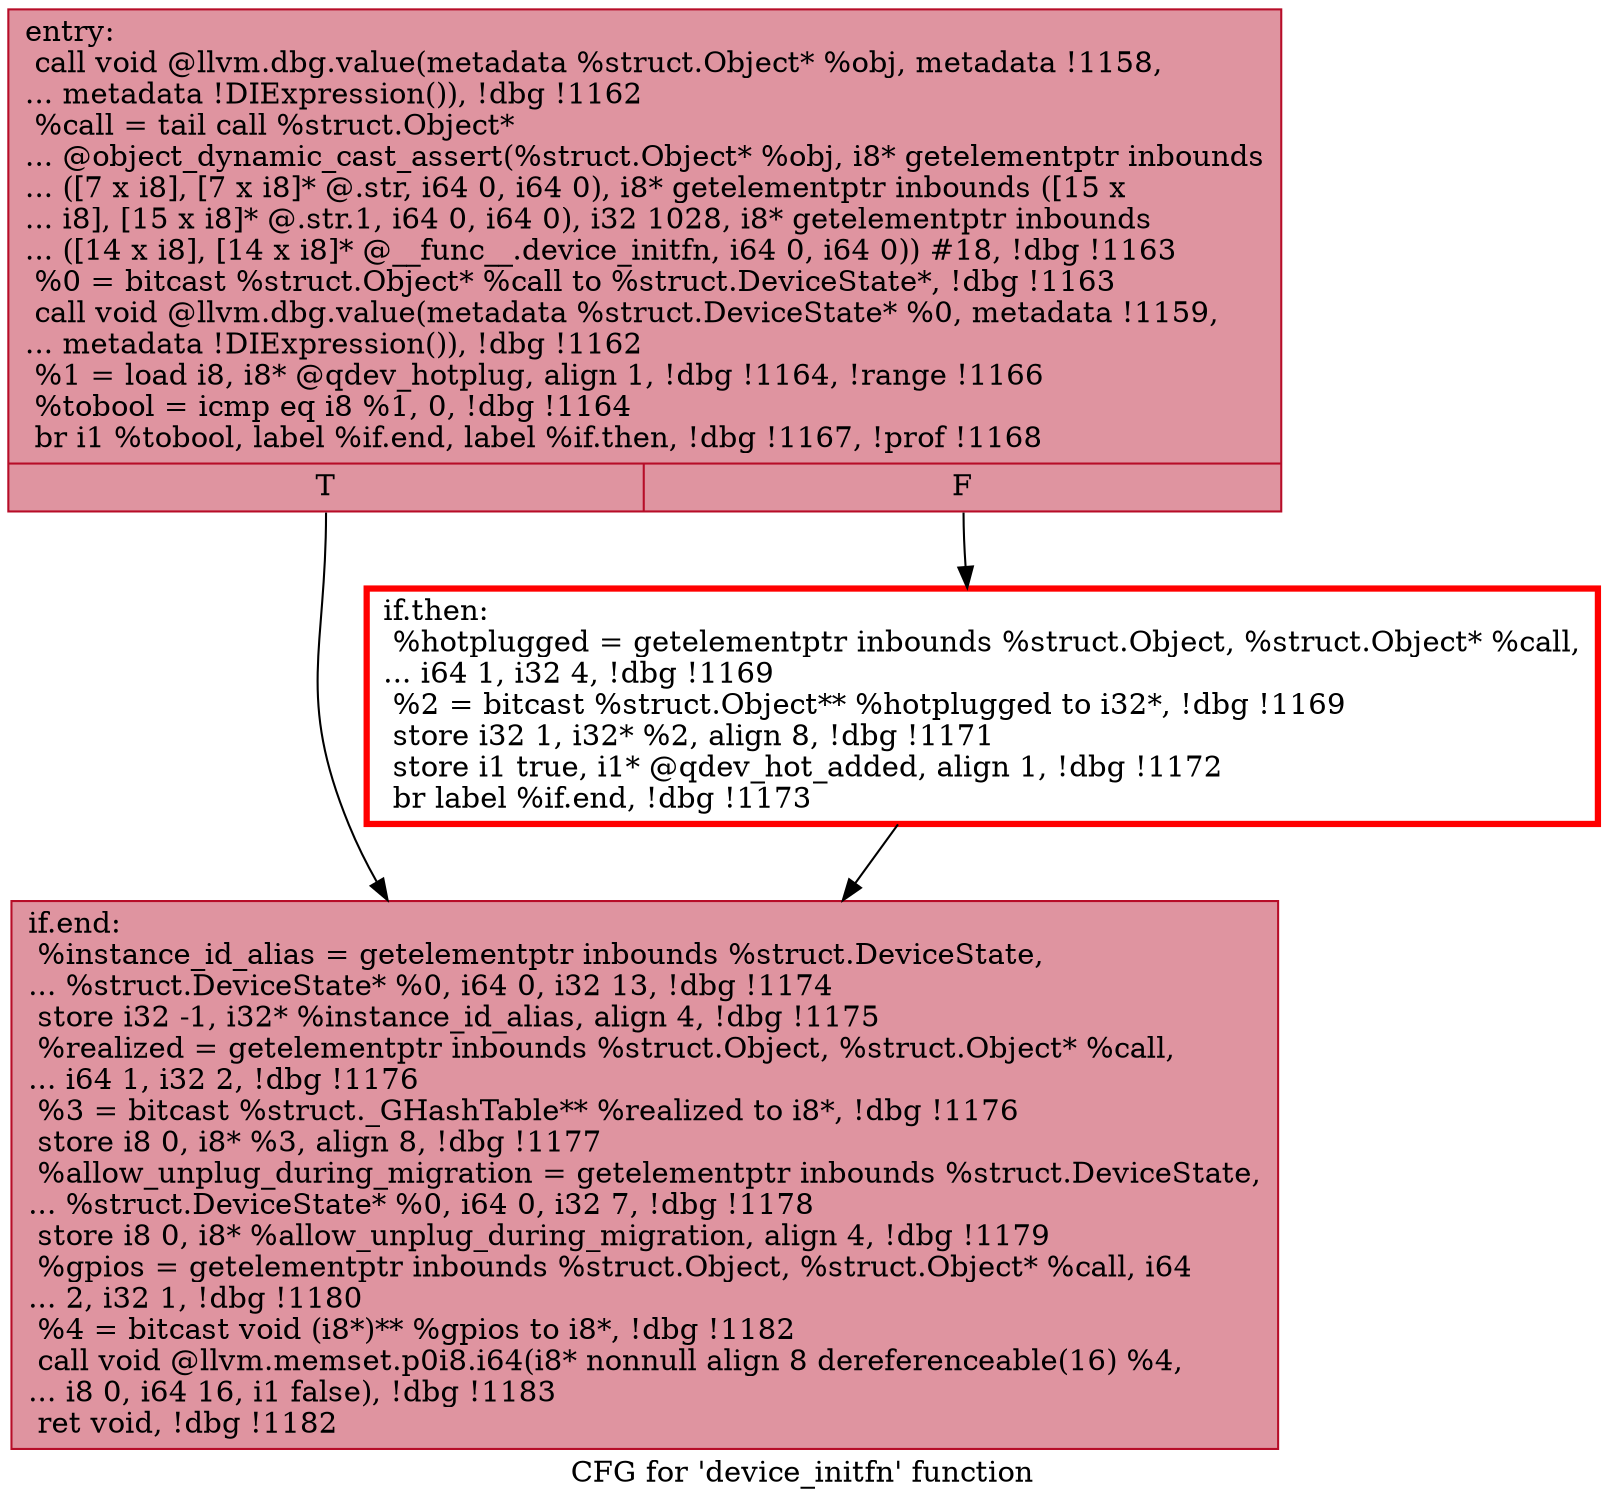 digraph "CFG for 'device_initfn' function" {
	label="CFG for 'device_initfn' function";

	Node0x55e1ca1ff440 [shape=record,color="#b70d28ff", style=filled, fillcolor="#b70d2870",label="{entry:\l  call void @llvm.dbg.value(metadata %struct.Object* %obj, metadata !1158,\l... metadata !DIExpression()), !dbg !1162\l  %call = tail call %struct.Object*\l... @object_dynamic_cast_assert(%struct.Object* %obj, i8* getelementptr inbounds\l... ([7 x i8], [7 x i8]* @.str, i64 0, i64 0), i8* getelementptr inbounds ([15 x\l... i8], [15 x i8]* @.str.1, i64 0, i64 0), i32 1028, i8* getelementptr inbounds\l... ([14 x i8], [14 x i8]* @__func__.device_initfn, i64 0, i64 0)) #18, !dbg !1163\l  %0 = bitcast %struct.Object* %call to %struct.DeviceState*, !dbg !1163\l  call void @llvm.dbg.value(metadata %struct.DeviceState* %0, metadata !1159,\l... metadata !DIExpression()), !dbg !1162\l  %1 = load i8, i8* @qdev_hotplug, align 1, !dbg !1164, !range !1166\l  %tobool = icmp eq i8 %1, 0, !dbg !1164\l  br i1 %tobool, label %if.end, label %if.then, !dbg !1167, !prof !1168\l|{<s0>T|<s1>F}}"];
	Node0x55e1ca1ff440:s0 -> Node0x55e1ca218900;
	Node0x55e1ca1ff440:s1 -> Node0x55e1ca1fd740;
	Node0x55e1ca1fd740 [shape=record,penwidth=3.0, color="red",label="{if.then:                                          \l  %hotplugged = getelementptr inbounds %struct.Object, %struct.Object* %call,\l... i64 1, i32 4, !dbg !1169\l  %2 = bitcast %struct.Object** %hotplugged to i32*, !dbg !1169\l  store i32 1, i32* %2, align 8, !dbg !1171\l  store i1 true, i1* @qdev_hot_added, align 1, !dbg !1172\l  br label %if.end, !dbg !1173\l}"];
	Node0x55e1ca1fd740 -> Node0x55e1ca218900;
	Node0x55e1ca218900 [shape=record,color="#b70d28ff", style=filled, fillcolor="#b70d2870",label="{if.end:                                           \l  %instance_id_alias = getelementptr inbounds %struct.DeviceState,\l... %struct.DeviceState* %0, i64 0, i32 13, !dbg !1174\l  store i32 -1, i32* %instance_id_alias, align 4, !dbg !1175\l  %realized = getelementptr inbounds %struct.Object, %struct.Object* %call,\l... i64 1, i32 2, !dbg !1176\l  %3 = bitcast %struct._GHashTable** %realized to i8*, !dbg !1176\l  store i8 0, i8* %3, align 8, !dbg !1177\l  %allow_unplug_during_migration = getelementptr inbounds %struct.DeviceState,\l... %struct.DeviceState* %0, i64 0, i32 7, !dbg !1178\l  store i8 0, i8* %allow_unplug_during_migration, align 4, !dbg !1179\l  %gpios = getelementptr inbounds %struct.Object, %struct.Object* %call, i64\l... 2, i32 1, !dbg !1180\l  %4 = bitcast void (i8*)** %gpios to i8*, !dbg !1182\l  call void @llvm.memset.p0i8.i64(i8* nonnull align 8 dereferenceable(16) %4,\l... i8 0, i64 16, i1 false), !dbg !1183\l  ret void, !dbg !1182\l}"];
}
